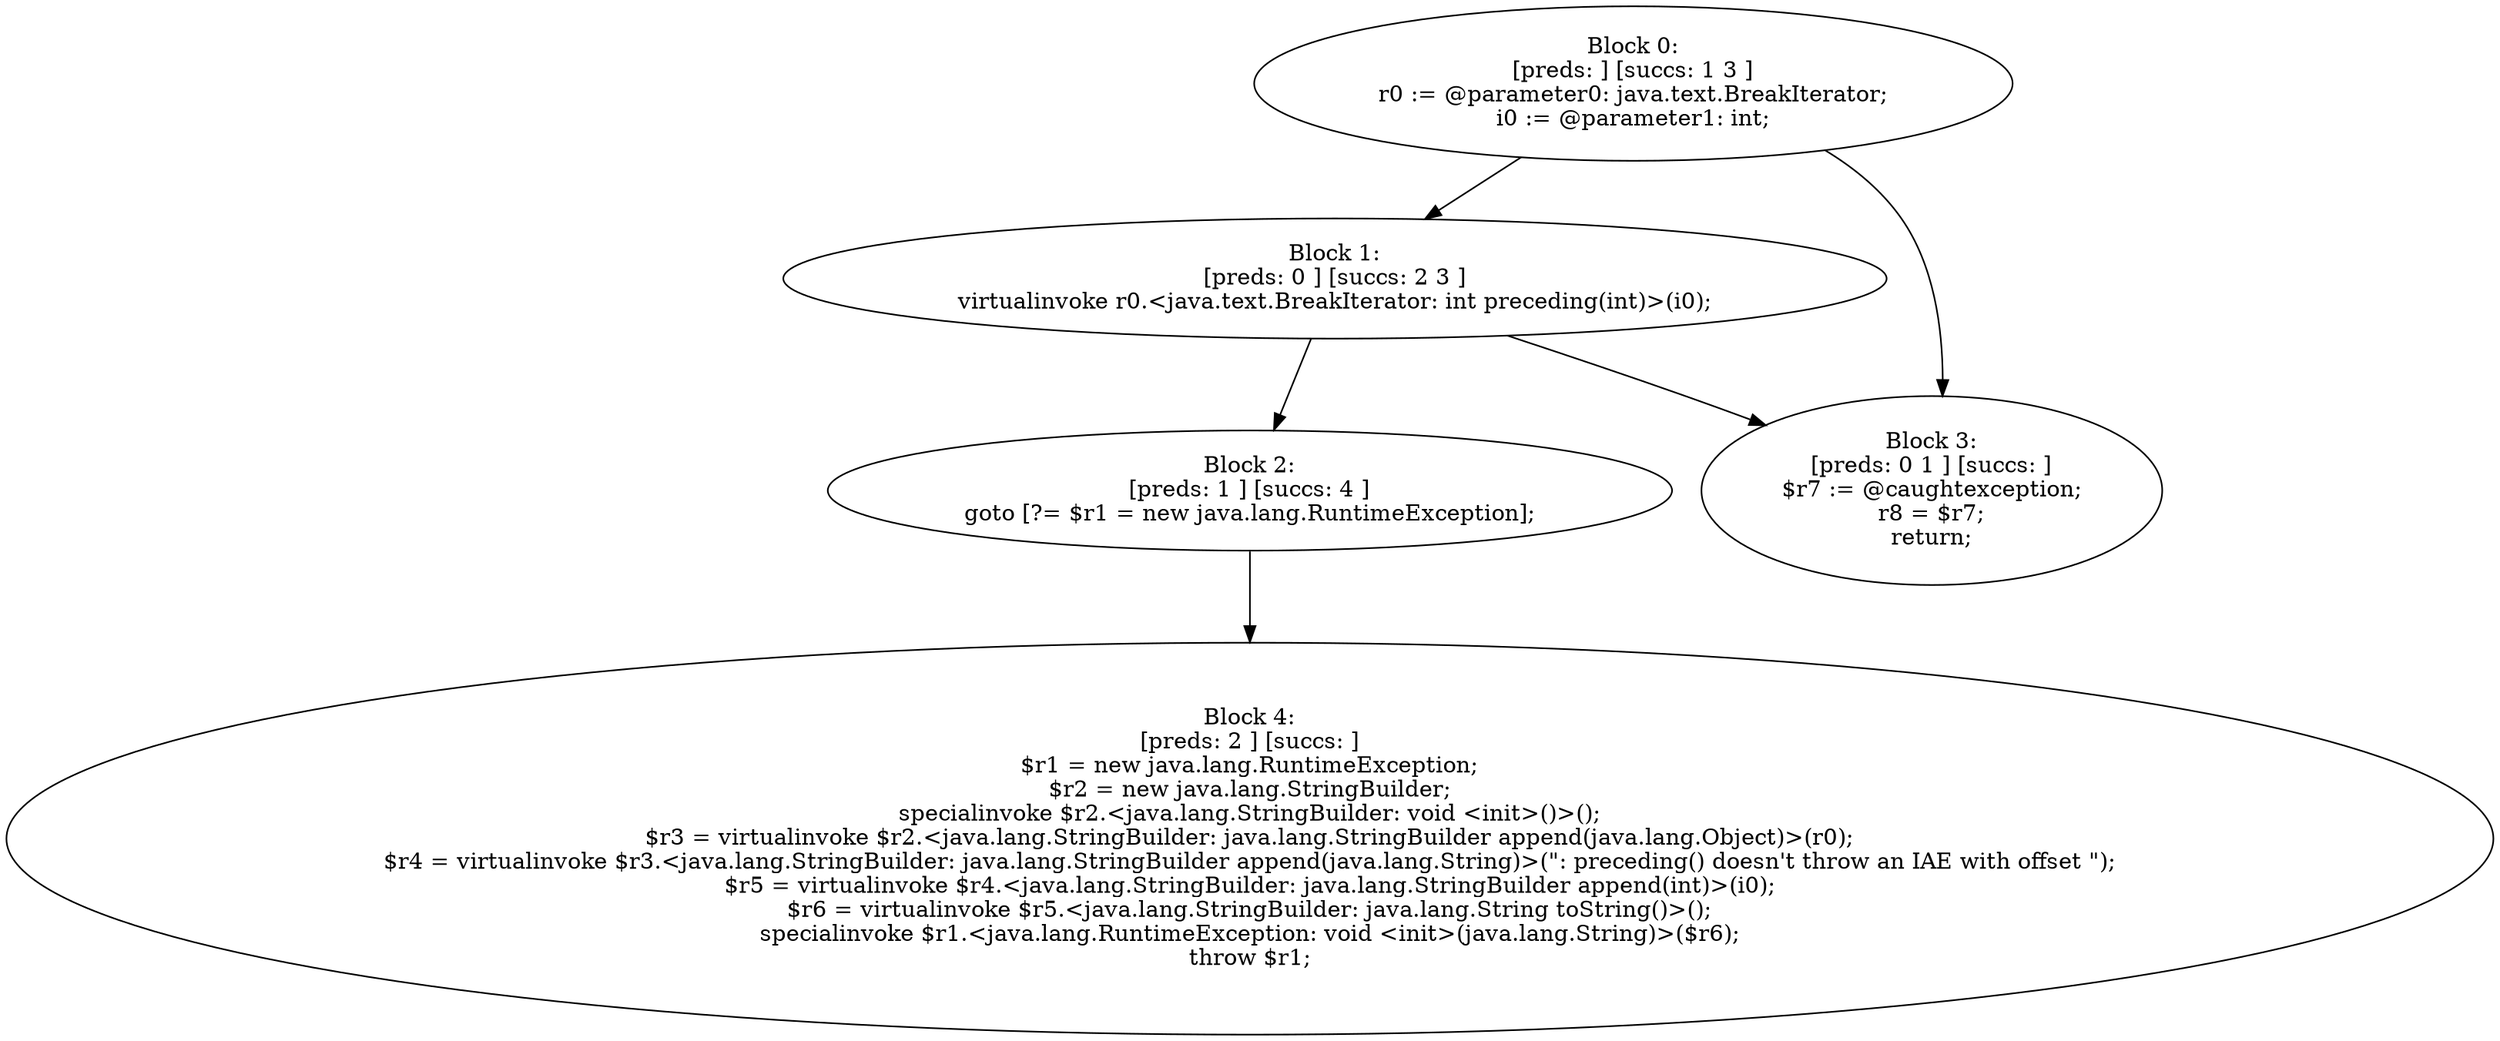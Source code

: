 digraph "unitGraph" {
    "Block 0:
[preds: ] [succs: 1 3 ]
r0 := @parameter0: java.text.BreakIterator;
i0 := @parameter1: int;
"
    "Block 1:
[preds: 0 ] [succs: 2 3 ]
virtualinvoke r0.<java.text.BreakIterator: int preceding(int)>(i0);
"
    "Block 2:
[preds: 1 ] [succs: 4 ]
goto [?= $r1 = new java.lang.RuntimeException];
"
    "Block 3:
[preds: 0 1 ] [succs: ]
$r7 := @caughtexception;
r8 = $r7;
return;
"
    "Block 4:
[preds: 2 ] [succs: ]
$r1 = new java.lang.RuntimeException;
$r2 = new java.lang.StringBuilder;
specialinvoke $r2.<java.lang.StringBuilder: void <init>()>();
$r3 = virtualinvoke $r2.<java.lang.StringBuilder: java.lang.StringBuilder append(java.lang.Object)>(r0);
$r4 = virtualinvoke $r3.<java.lang.StringBuilder: java.lang.StringBuilder append(java.lang.String)>(\": preceding() doesn\'t throw an IAE with offset \");
$r5 = virtualinvoke $r4.<java.lang.StringBuilder: java.lang.StringBuilder append(int)>(i0);
$r6 = virtualinvoke $r5.<java.lang.StringBuilder: java.lang.String toString()>();
specialinvoke $r1.<java.lang.RuntimeException: void <init>(java.lang.String)>($r6);
throw $r1;
"
    "Block 0:
[preds: ] [succs: 1 3 ]
r0 := @parameter0: java.text.BreakIterator;
i0 := @parameter1: int;
"->"Block 1:
[preds: 0 ] [succs: 2 3 ]
virtualinvoke r0.<java.text.BreakIterator: int preceding(int)>(i0);
";
    "Block 0:
[preds: ] [succs: 1 3 ]
r0 := @parameter0: java.text.BreakIterator;
i0 := @parameter1: int;
"->"Block 3:
[preds: 0 1 ] [succs: ]
$r7 := @caughtexception;
r8 = $r7;
return;
";
    "Block 1:
[preds: 0 ] [succs: 2 3 ]
virtualinvoke r0.<java.text.BreakIterator: int preceding(int)>(i0);
"->"Block 2:
[preds: 1 ] [succs: 4 ]
goto [?= $r1 = new java.lang.RuntimeException];
";
    "Block 1:
[preds: 0 ] [succs: 2 3 ]
virtualinvoke r0.<java.text.BreakIterator: int preceding(int)>(i0);
"->"Block 3:
[preds: 0 1 ] [succs: ]
$r7 := @caughtexception;
r8 = $r7;
return;
";
    "Block 2:
[preds: 1 ] [succs: 4 ]
goto [?= $r1 = new java.lang.RuntimeException];
"->"Block 4:
[preds: 2 ] [succs: ]
$r1 = new java.lang.RuntimeException;
$r2 = new java.lang.StringBuilder;
specialinvoke $r2.<java.lang.StringBuilder: void <init>()>();
$r3 = virtualinvoke $r2.<java.lang.StringBuilder: java.lang.StringBuilder append(java.lang.Object)>(r0);
$r4 = virtualinvoke $r3.<java.lang.StringBuilder: java.lang.StringBuilder append(java.lang.String)>(\": preceding() doesn\'t throw an IAE with offset \");
$r5 = virtualinvoke $r4.<java.lang.StringBuilder: java.lang.StringBuilder append(int)>(i0);
$r6 = virtualinvoke $r5.<java.lang.StringBuilder: java.lang.String toString()>();
specialinvoke $r1.<java.lang.RuntimeException: void <init>(java.lang.String)>($r6);
throw $r1;
";
}
